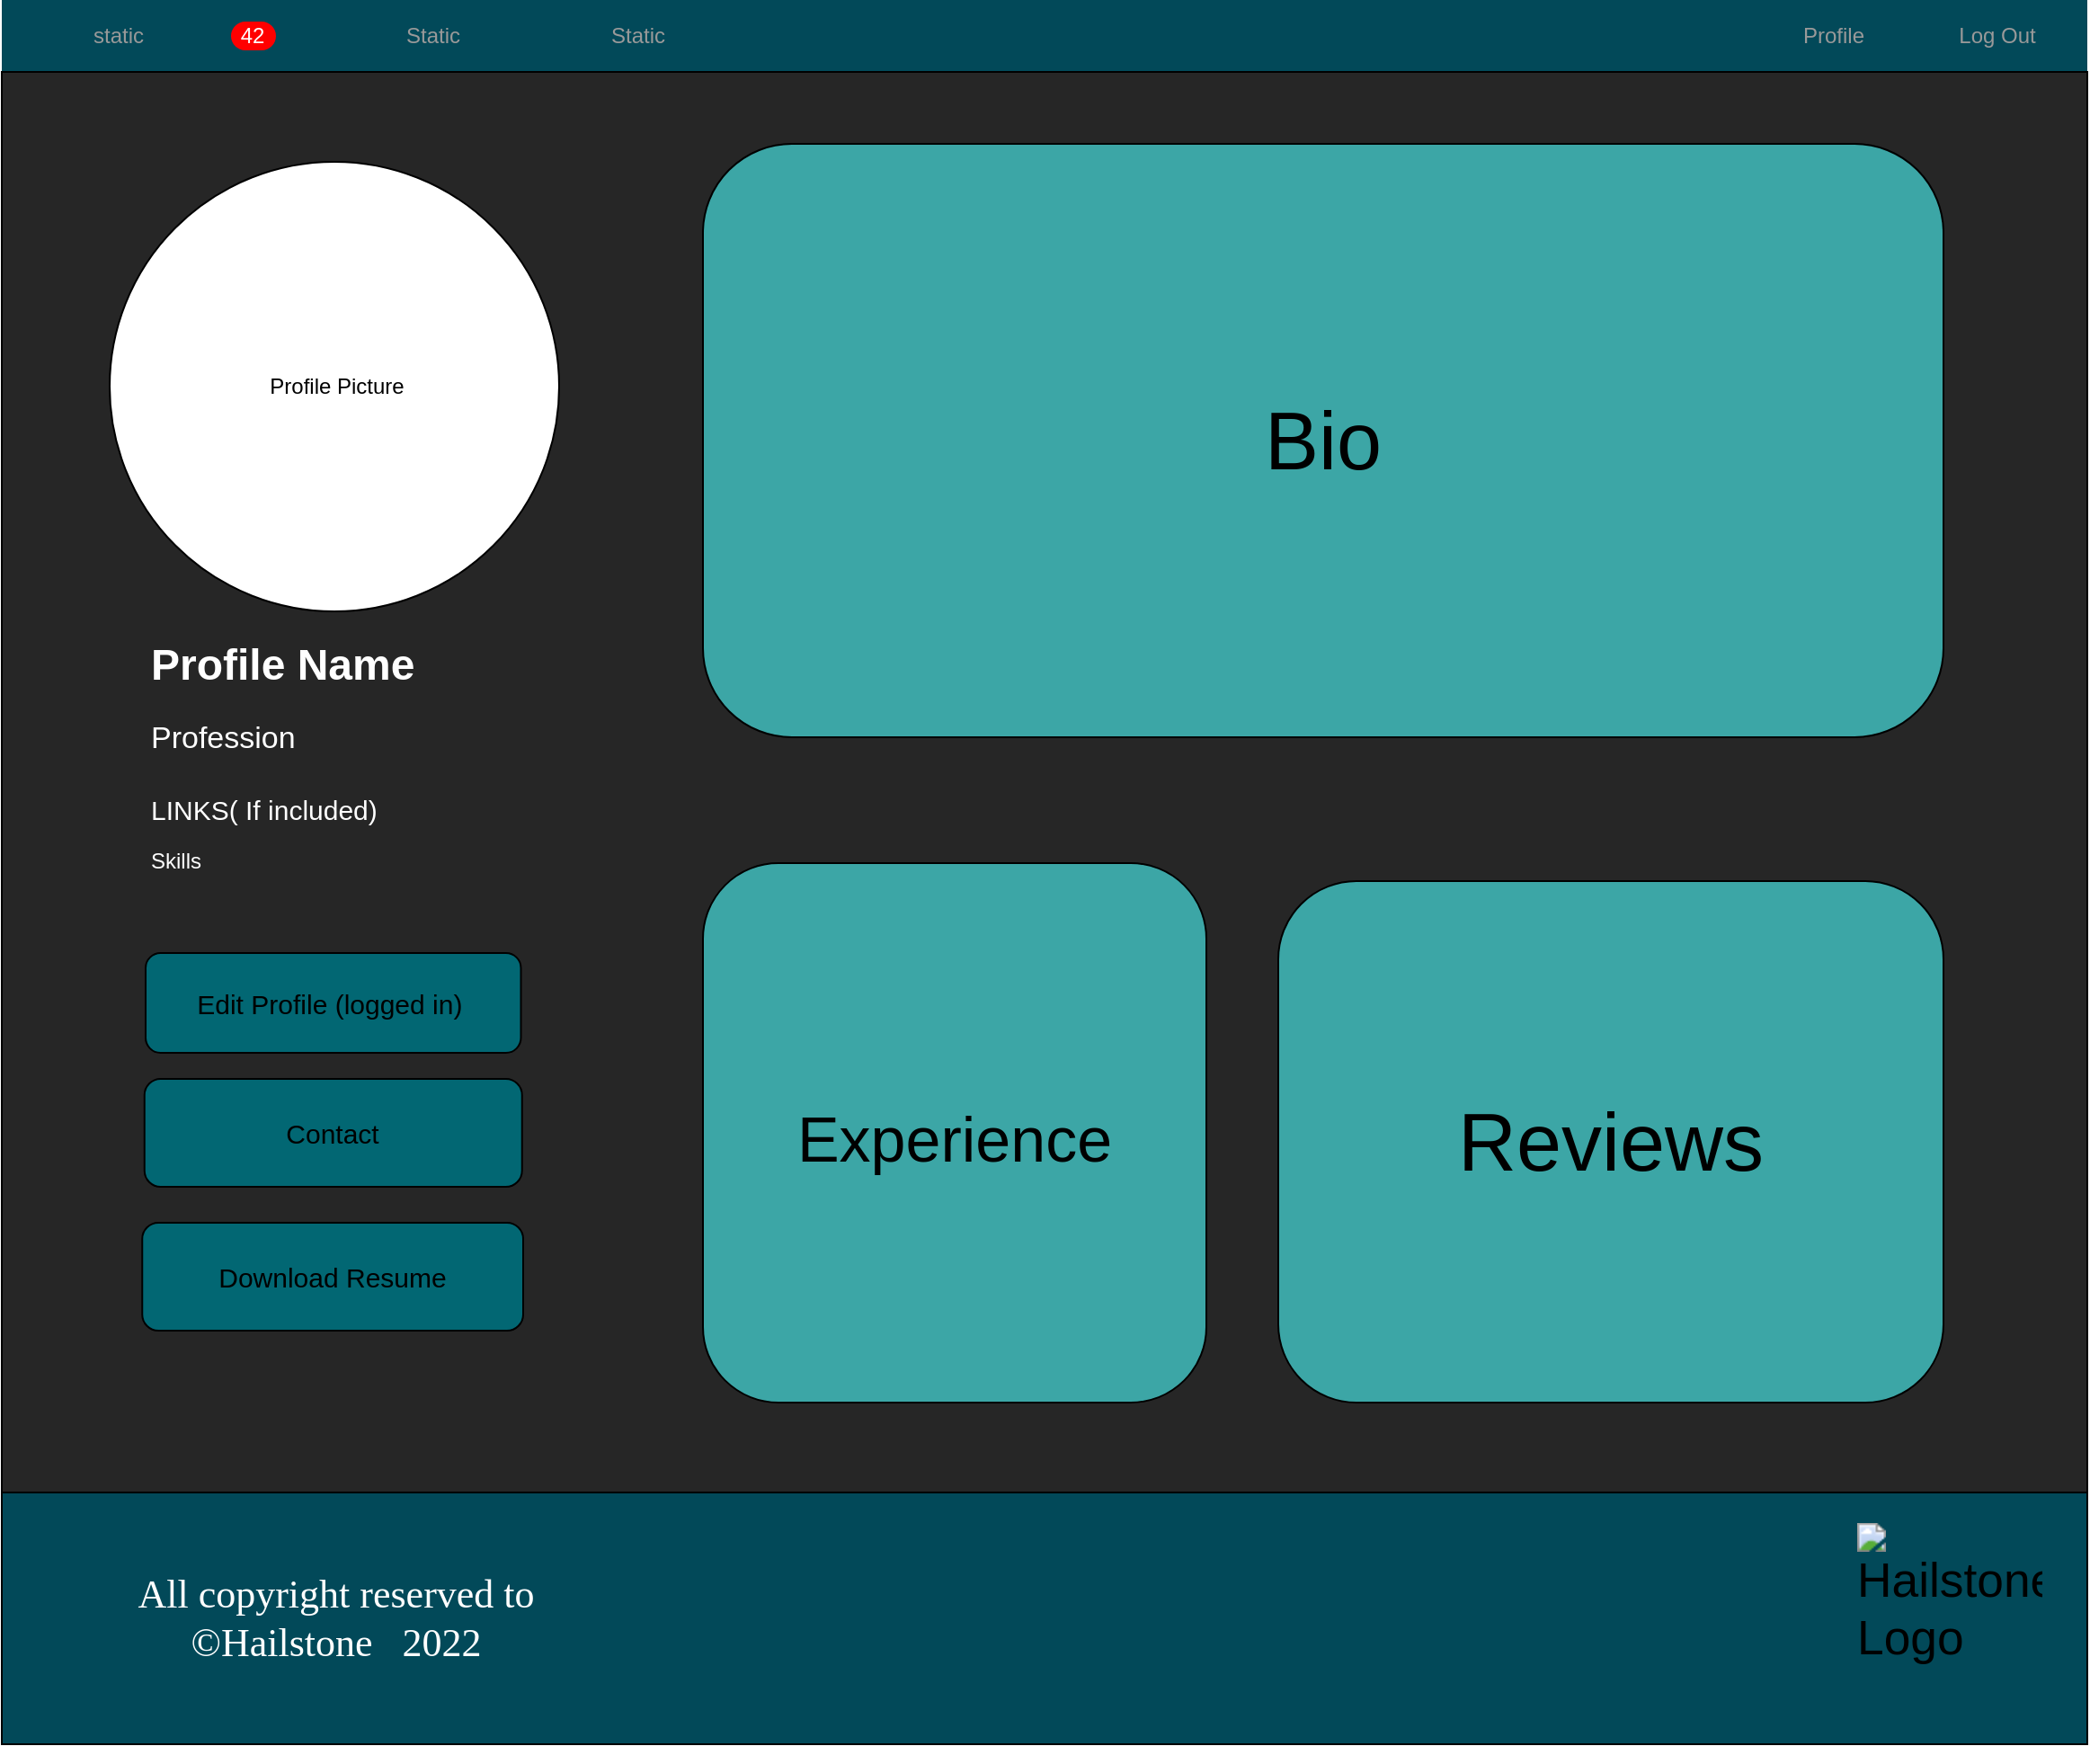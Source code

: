 <mxfile version="19.0.2" type="device"><diagram id="ofxuvuIuPN-1lODDctHX" name="Page-1"><mxGraphModel dx="2076" dy="1158" grid="1" gridSize="10" guides="1" tooltips="1" connect="1" arrows="1" fold="1" page="1" pageScale="1" pageWidth="827" pageHeight="1169" math="0" shadow="0"><root><mxCell id="0"/><mxCell id="1" parent="0"/><mxCell id="hgqtqClCR4sh_yLs5FV8-1" value="" style="html=1;shadow=0;dashed=0;shape=mxgraph.bootstrap.rect;fillColor=#024959;strokeColor=none;whiteSpace=wrap;rounded=0;fontSize=12;fontColor=#000000;align=center;" parent="1" vertex="1"><mxGeometry x="280" y="40" width="1160" height="40" as="geometry"/></mxCell><mxCell id="hgqtqClCR4sh_yLs5FV8-2" value="static" style="html=1;shadow=0;dashed=0;fillColor=none;strokeColor=none;shape=mxgraph.bootstrap.rect;fontColor=#999999;spacingRight=30;whiteSpace=wrap;" parent="hgqtqClCR4sh_yLs5FV8-1" vertex="1"><mxGeometry x="-0.005" width="159.5" height="40" as="geometry"/></mxCell><mxCell id="hgqtqClCR4sh_yLs5FV8-3" value="42" style="html=1;shadow=0;dashed=0;shape=mxgraph.bootstrap.rrect;rSize=8;fillColor=#ff0000;strokeColor=none;fontColor=#ffffff;whiteSpace=wrap;" parent="hgqtqClCR4sh_yLs5FV8-2" vertex="1"><mxGeometry x="1" y="0.5" width="25" height="16" relative="1" as="geometry"><mxPoint x="-32" y="-8" as="offset"/></mxGeometry></mxCell><mxCell id="hgqtqClCR4sh_yLs5FV8-4" value="Static" style="html=1;shadow=0;dashed=0;fillColor=none;strokeColor=none;shape=mxgraph.bootstrap.rect;fontColor=#999999;whiteSpace=wrap;" parent="hgqtqClCR4sh_yLs5FV8-1" vertex="1"><mxGeometry x="181.565" width="116" height="40" as="geometry"/></mxCell><mxCell id="hgqtqClCR4sh_yLs5FV8-5" value="Static" style="html=1;shadow=0;dashed=0;fillColor=none;strokeColor=none;shape=mxgraph.bootstrap.rect;fontColor=#999999;whiteSpace=wrap;" parent="hgqtqClCR4sh_yLs5FV8-1" vertex="1"><mxGeometry x="302.609" width="101.5" height="40" as="geometry"/></mxCell><mxCell id="hgqtqClCR4sh_yLs5FV8-6" value="Profile" style="html=1;shadow=0;dashed=0;fillColor=none;strokeColor=none;shape=mxgraph.bootstrap.rect;fontColor=#999999;whiteSpace=wrap;" parent="hgqtqClCR4sh_yLs5FV8-1" vertex="1"><mxGeometry x="968.348" width="101.5" height="40" as="geometry"/></mxCell><mxCell id="hgqtqClCR4sh_yLs5FV8-7" value="Log Out" style="html=1;shadow=0;dashed=0;fillColor=none;strokeColor=none;shape=mxgraph.bootstrap.rect;fontColor=#999999;whiteSpace=wrap;" parent="hgqtqClCR4sh_yLs5FV8-1" vertex="1"><mxGeometry x="1058.5" width="101.5" height="40" as="geometry"/></mxCell><mxCell id="hgqtqClCR4sh_yLs5FV8-8" value="" style="rounded=0;whiteSpace=wrap;html=1;fillColor=#024959;" parent="1" vertex="1"><mxGeometry x="280" y="870" width="1160" height="140" as="geometry"/></mxCell><mxCell id="hgqtqClCR4sh_yLs5FV8-9" value="All copyright reserved to ©Hailstone&amp;nbsp; &amp;nbsp;2022" style="text;html=1;strokeColor=none;fillColor=none;align=center;verticalAlign=middle;whiteSpace=wrap;rounded=0;shadow=0;glass=0;labelBackgroundColor=#024959;sketch=0;fontFamily=Verdana;fontSize=22;fontColor=#FFFFFF;" parent="1" vertex="1"><mxGeometry x="311.25" y="915" width="310" height="50" as="geometry"/></mxCell><mxCell id="hgqtqClCR4sh_yLs5FV8-10" value="&lt;b id=&quot;docs-internal-guid-cfa57a38-7fff-1076-22ab-f85fdc5d2701&quot; style=&quot;font-weight:normal;&quot;&gt;&lt;span style=&quot;font-size: 20pt; font-family: Arial; color: rgb(0, 0, 0); background-color: transparent; font-weight: 400; font-style: normal; font-variant: normal; text-decoration: none; vertical-align: baseline;&quot;&gt;&lt;span style=&quot;border:none;display:inline-block;overflow:hidden;width:103px;height:103px;&quot;&gt;&lt;img style=&quot;margin-left:0px;margin-top:0px;&quot; height=&quot;103&quot; width=&quot;103&quot; src=&quot;https://lh6.googleusercontent.com/ozx4x1zTU9RjWAcpHvIS1xz51xgacqBFWKMO08EkknHsJT-Py5yE7YXp74Hoyfsh_Spir7Bl0-PnGP9cezLaeUUH3IAiKRZ1H7K1XjNPa5TNxQCYtXUHkcgfYNhOhqtolT2HA-a_Yab46OKFoQ&quot; title=&quot;Hailstone&quot; alt=&quot;Hailstone Logo&quot;&gt;&lt;/span&gt;&lt;/span&gt;&lt;/b&gt;" style="text;whiteSpace=wrap;html=1;fontSize=44;fontFamily=Verdana;fontColor=#FFFFFF;" parent="1" vertex="1"><mxGeometry x="1310" y="880" width="130" height="140" as="geometry"/></mxCell><mxCell id="hgqtqClCR4sh_yLs5FV8-11" value="" style="rounded=0;whiteSpace=wrap;html=1;shadow=0;glass=0;labelBackgroundColor=#262626;sketch=0;fontFamily=Verdana;fontSize=44;fontColor=#FFFFFF;fillColor=#262626;" parent="1" vertex="1"><mxGeometry x="280" y="80" width="1160" height="790" as="geometry"/></mxCell><mxCell id="hgqtqClCR4sh_yLs5FV8-13" value="" style="ellipse;whiteSpace=wrap;html=1;aspect=fixed;" parent="1" vertex="1"><mxGeometry x="340" y="130" width="250" height="250" as="geometry"/></mxCell><mxCell id="hgqtqClCR4sh_yLs5FV8-14" value="Profile Picture" style="text;html=1;strokeColor=none;fillColor=none;align=center;verticalAlign=middle;whiteSpace=wrap;rounded=0;" parent="1" vertex="1"><mxGeometry x="400" y="205" width="132.5" height="100" as="geometry"/></mxCell><mxCell id="hgqtqClCR4sh_yLs5FV8-15" value="&lt;h1&gt;&lt;font color=&quot;#ffffff&quot;&gt;Profile Name&lt;/font&gt;&lt;/h1&gt;&lt;div style=&quot;font-size: 17px;&quot;&gt;&lt;font style=&quot;font-size: 17px;&quot; color=&quot;#ffffff&quot;&gt;Profession&lt;/font&gt;&lt;/div&gt;&lt;div style=&quot;font-size: 17px;&quot;&gt;&lt;font style=&quot;font-size: 17px;&quot; color=&quot;#ffffff&quot;&gt;&lt;br&gt;&lt;/font&gt;&lt;/div&gt;&lt;div&gt;&lt;font style=&quot;font-size: 15px;&quot; color=&quot;#ffffff&quot;&gt;LINKS( If included)&amp;nbsp;&lt;/font&gt;&lt;/div&gt;&lt;p&gt;&lt;font color=&quot;#ffffff&quot;&gt;Skills&lt;/font&gt;&lt;/p&gt;" style="text;html=1;spacing=5;spacingTop=-20;whiteSpace=wrap;overflow=hidden;rounded=0;" parent="1" vertex="1"><mxGeometry x="358.12" y="390" width="230" height="150" as="geometry"/></mxCell><mxCell id="hgqtqClCR4sh_yLs5FV8-16" value="&lt;font style=&quot;font-size: 45px;&quot;&gt;Bio&lt;/font&gt;" style="rounded=1;whiteSpace=wrap;html=1;fontColor=default;labelBackgroundColor=none;fillColor=#3CA6A6;" parent="1" vertex="1"><mxGeometry x="670" y="120" width="690" height="330" as="geometry"/></mxCell><mxCell id="hgqtqClCR4sh_yLs5FV8-21" value="Edit Profile (logged in)&amp;nbsp;" style="rounded=1;whiteSpace=wrap;html=1;labelBackgroundColor=none;fontSize=15;fontColor=default;fillColor=#026773;" parent="1" vertex="1"><mxGeometry x="360" y="570" width="208.75" height="55.5" as="geometry"/></mxCell><mxCell id="hgqtqClCR4sh_yLs5FV8-22" value="Contact" style="rounded=1;whiteSpace=wrap;html=1;labelBackgroundColor=none;fontSize=15;fontColor=default;fillColor=#026773;" parent="1" vertex="1"><mxGeometry x="359.37" y="640" width="210" height="60" as="geometry"/></mxCell><mxCell id="hgqtqClCR4sh_yLs5FV8-25" value="Download Resume" style="rounded=1;whiteSpace=wrap;html=1;labelBackgroundColor=none;fontSize=15;fontColor=default;fillColor=#026773;" parent="1" vertex="1"><mxGeometry x="358.12" y="720" width="211.88" height="60" as="geometry"/></mxCell><mxCell id="hgqtqClCR4sh_yLs5FV8-26" value="Reviews" style="rounded=1;whiteSpace=wrap;html=1;labelBackgroundColor=none;fontSize=45;fontColor=default;fillColor=#3CA6A6;" parent="1" vertex="1"><mxGeometry x="990" y="530" width="370" height="290" as="geometry"/></mxCell><mxCell id="hgqtqClCR4sh_yLs5FV8-27" value="&lt;font style=&quot;font-size: 35px;&quot;&gt;Experience&lt;/font&gt;" style="rounded=1;whiteSpace=wrap;html=1;labelBackgroundColor=none;fontSize=45;fontColor=default;fillColor=#3CA6A6;arcSize=15;" parent="1" vertex="1"><mxGeometry x="670" y="520" width="280" height="300" as="geometry"/></mxCell></root></mxGraphModel></diagram></mxfile>